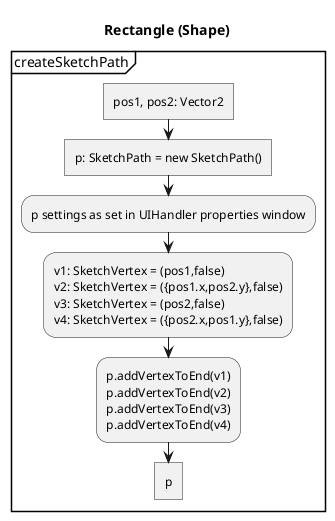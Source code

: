 @startuml Rectangle
skinparam monochrome true

title Rectangle (Shape)


partition createSketchPath {
	:pos1, pos2: Vector2]
	:p: SketchPath = new SketchPath()]
	:p settings as set in UIHandler properties window;
	:v1: SketchVertex = (pos1,false)
	v2: SketchVertex = ({pos1.x,pos2.y},false)
	v3: SketchVertex = (pos2,false)
	v4: SketchVertex = ({pos2.x,pos1.y},false);
	:p.addVertexToEnd(v1)
	p.addVertexToEnd(v2)
	p.addVertexToEnd(v3)
	p.addVertexToEnd(v4);
	:p]
}

@enduml